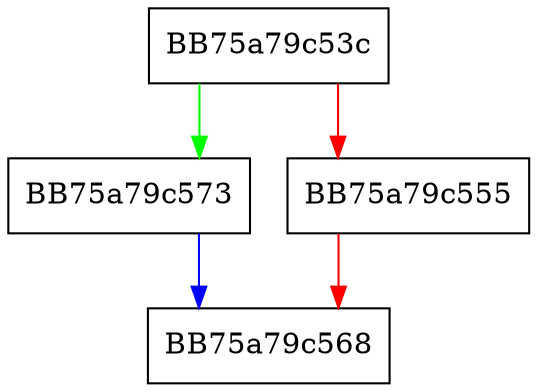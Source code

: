 digraph ungetc {
  node [shape="box"];
  graph [splines=ortho];
  BB75a79c53c -> BB75a79c573 [color="green"];
  BB75a79c53c -> BB75a79c555 [color="red"];
  BB75a79c555 -> BB75a79c568 [color="red"];
  BB75a79c573 -> BB75a79c568 [color="blue"];
}